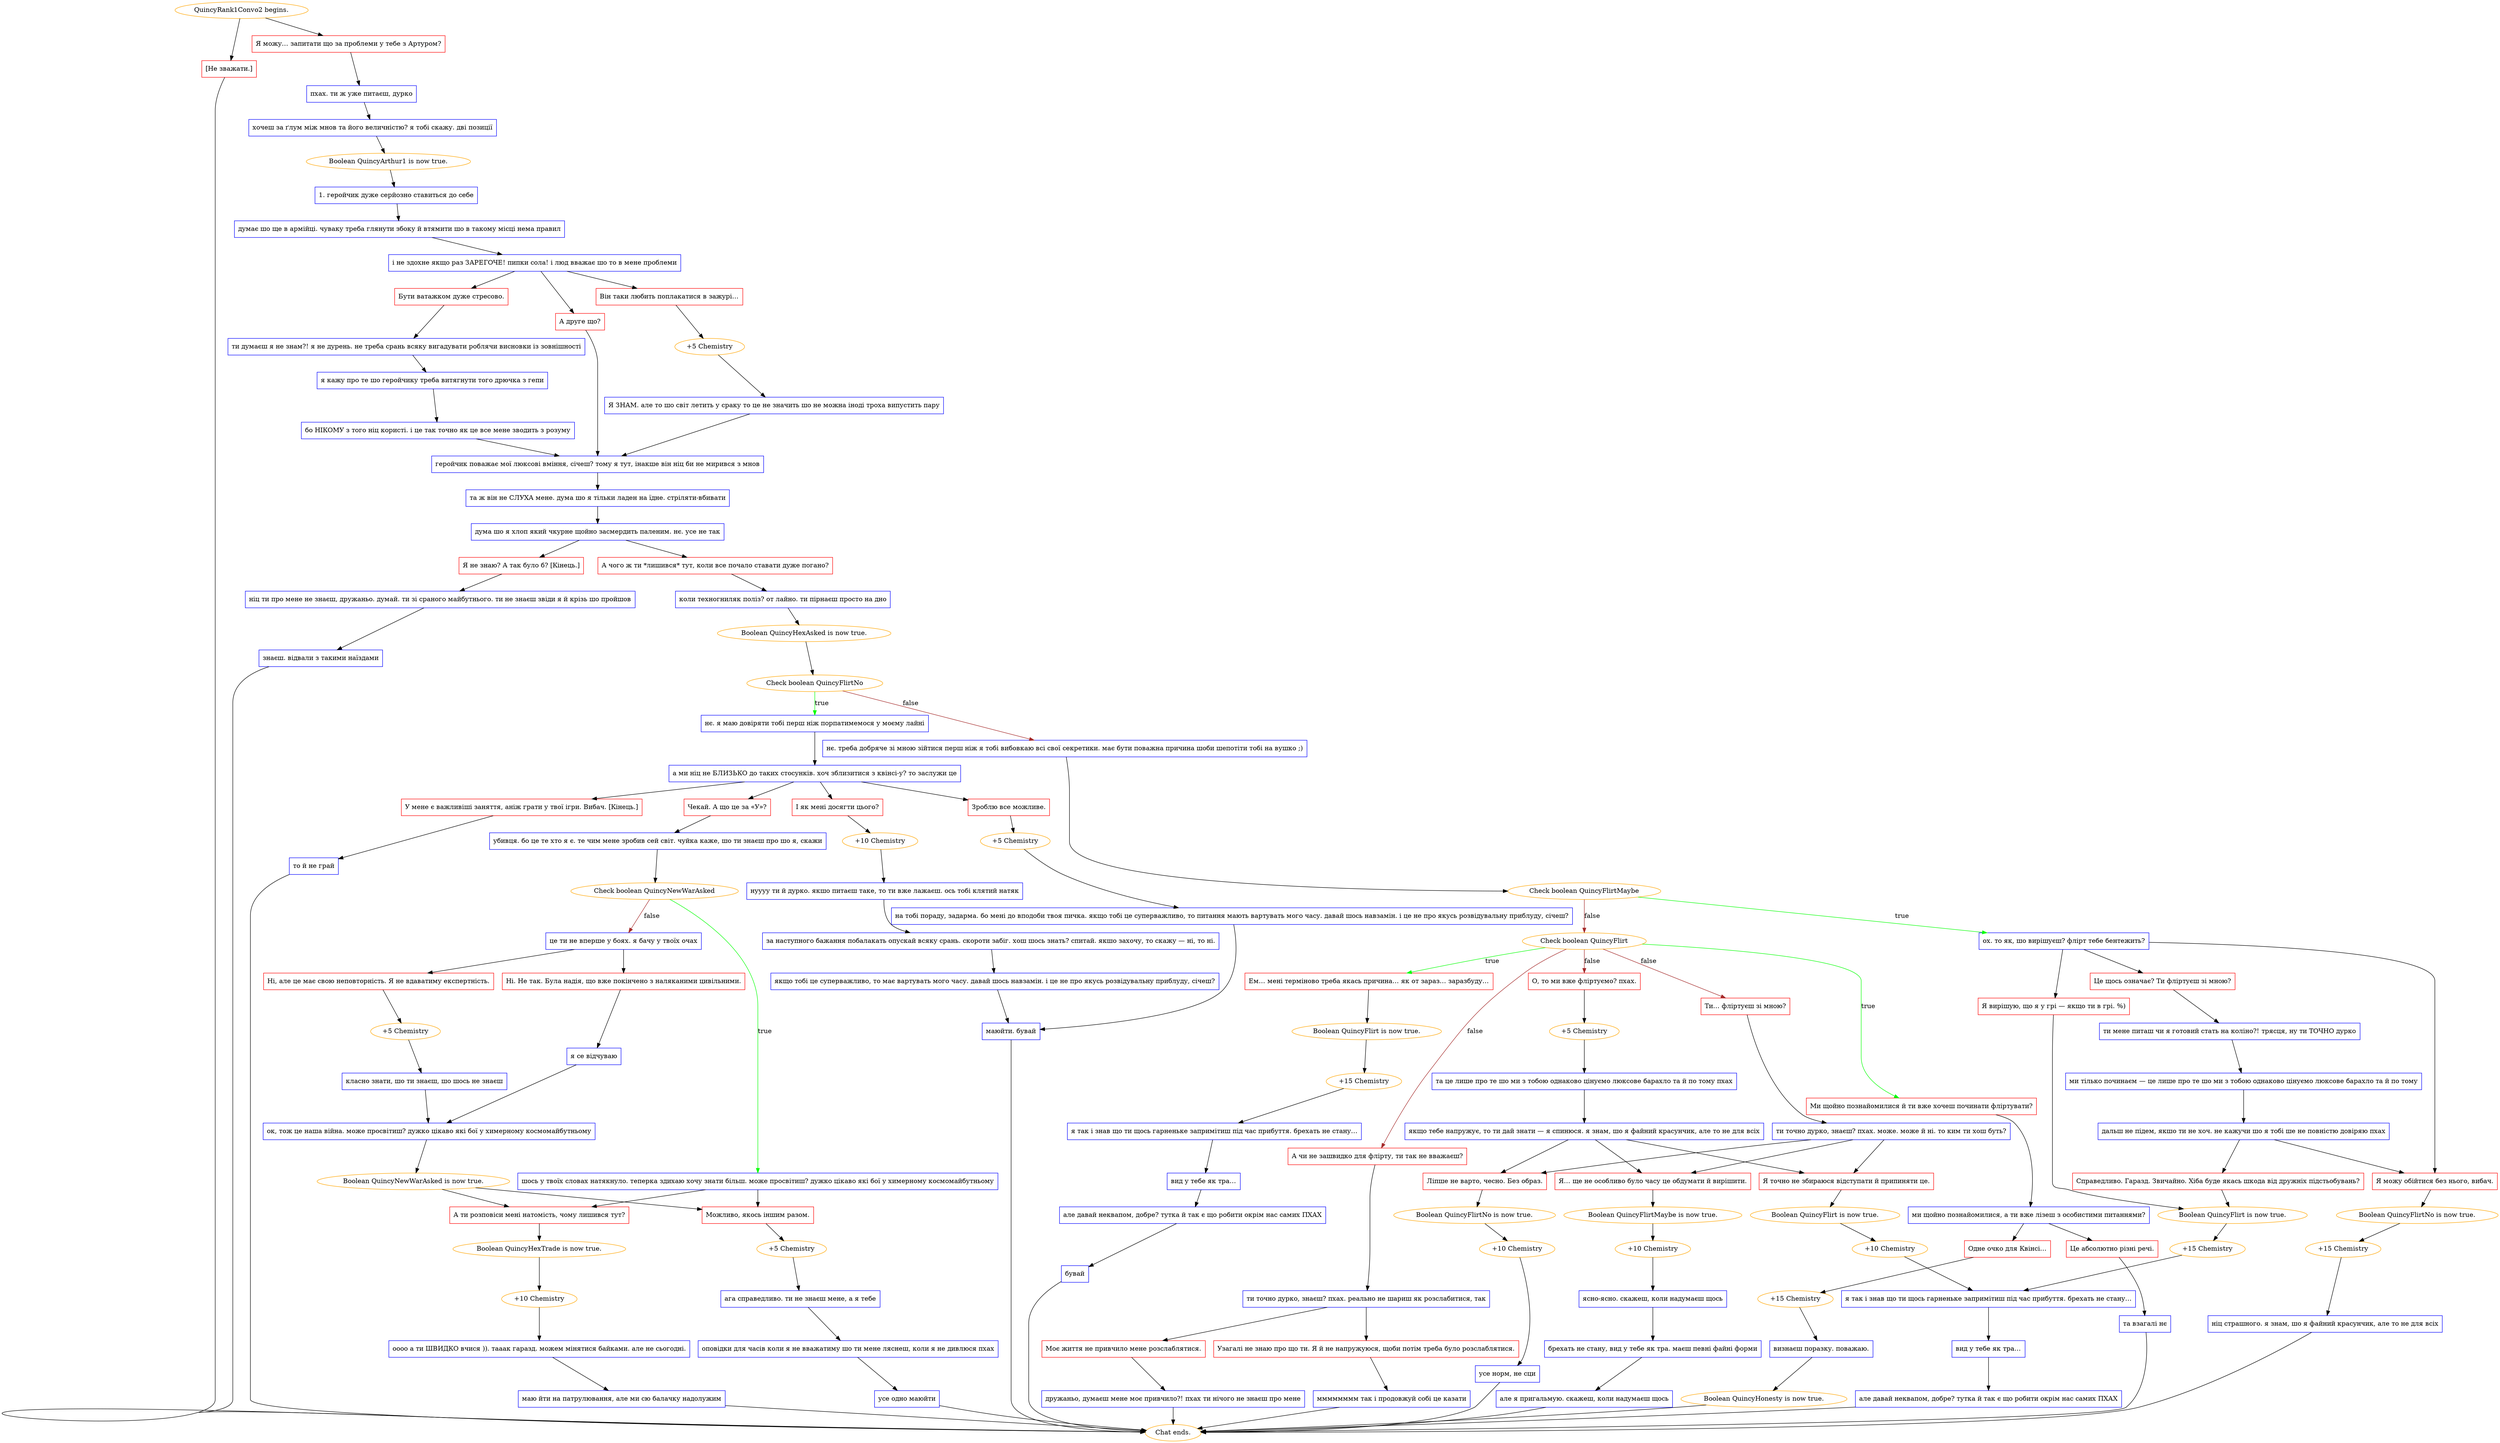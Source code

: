 digraph {
	"QuincyRank1Convo2 begins." [color=orange];
		"QuincyRank1Convo2 begins." -> j611782191;
		"QuincyRank1Convo2 begins." -> j2787749540;
	j611782191 [label="Я можу… запитати що за проблеми у тебе з Артуром?",shape=box,color=red];
		j611782191 -> j1213520120;
	j2787749540 [label="[Не зважати.]",shape=box,color=red];
		j2787749540 -> "Chat ends.";
	j1213520120 [label="пхах. ти ж уже питаєш, дурко",shape=box,color=blue];
		j1213520120 -> j2730001657;
	"Chat ends." [color=orange];
	j2730001657 [label="хочеш за ґлум між мнов та його величністю? я тобі скажу. дві позиції",shape=box,color=blue];
		j2730001657 -> j1573834097;
	j1573834097 [label="Boolean QuincyArthur1 is now true.",color=orange];
		j1573834097 -> j462876878;
	j462876878 [label="1. геройчик дуже серйозно ставиться до себе",shape=box,color=blue];
		j462876878 -> j1564027587;
	j1564027587 [label="думає шо ще в армійці. чуваку треба глянути збоку й втямити шо в такому місці нема правил",shape=box,color=blue];
		j1564027587 -> j3944996163;
	j3944996163 [label="і не здохне якщо раз ЗАРЕГОЧЕ! пипки сола! і люд вважає шо то в мене проблеми",shape=box,color=blue];
		j3944996163 -> j123811809;
		j3944996163 -> j545216006;
		j3944996163 -> j3273017966;
	j123811809 [label="Бути ватажком дуже стресово.",shape=box,color=red];
		j123811809 -> j3907115823;
	j545216006 [label="Він таки любить поплакатися в зажурі…",shape=box,color=red];
		j545216006 -> j3118647021;
	j3273017966 [label="А друге що?",shape=box,color=red];
		j3273017966 -> j184173532;
	j3907115823 [label="ти думаєш я не знам?! я не дурень. не треба срань всяку вигадувати роблячи висновки із зовнішності",shape=box,color=blue];
		j3907115823 -> j879577286;
	j3118647021 [label="+5 Chemistry",color=orange];
		j3118647021 -> j2317045233;
	j184173532 [label="геройчик поважає мої люксові вміння, січеш? тому я тут, інакше він ніц би не мирився з мнов",shape=box,color=blue];
		j184173532 -> j1803536815;
	j879577286 [label="я кажу про те шо геройчику треба витягнути того дрючка з гепи",shape=box,color=blue];
		j879577286 -> j3439640390;
	j2317045233 [label="Я ЗНАМ. але то шо світ летить у сраку то це не значить шо не можна іноді троха випустить пару",shape=box,color=blue];
		j2317045233 -> j184173532;
	j1803536815 [label="та ж він не СЛУХА мене. дума шо я тільки ладен на їдне. стріляти-вбивати",shape=box,color=blue];
		j1803536815 -> j365771266;
	j3439640390 [label="бо НІКОМУ з того ніц користі. і це так точно як це все мене зводить з розуму",shape=box,color=blue];
		j3439640390 -> j184173532;
	j365771266 [label="дума шо я хлоп який чкурне щойно засмердить паленим. нє. усе не так",shape=box,color=blue];
		j365771266 -> j16765993;
		j365771266 -> j3071680500;
	j16765993 [label="А чого ж ти *лишився* тут, коли все почало ставати дуже погано?",shape=box,color=red];
		j16765993 -> j2058353635;
	j3071680500 [label="Я не знаю? А так було б? [Кінець.]",shape=box,color=red];
		j3071680500 -> j923046747;
	j2058353635 [label="коли техногниляк поліз? от лайно. ти пірнаєш просто на дно",shape=box,color=blue];
		j2058353635 -> j1401596010;
	j923046747 [label="ніц ти про мене не знаєш, дружаньо. думай. ти зі сраного майбутнього. ти не знаєш звіди я й крізь шо пройшов",shape=box,color=blue];
		j923046747 -> j1475258638;
	j1401596010 [label="Boolean QuincyHexAsked is now true.",color=orange];
		j1401596010 -> j2047830210;
	j1475258638 [label="знаєш. відвали з такими наїздами",shape=box,color=blue];
		j1475258638 -> "Chat ends.";
	j2047830210 [label="Check boolean QuincyFlirtNo",color=orange];
		j2047830210 -> j1319416650 [label=true,color=green];
		j2047830210 -> j1992080386 [label=false,color=brown];
	j1319416650 [label="нє. я маю довіряти тобі перш ніж порпатимемося у моєму лайні",shape=box,color=blue];
		j1319416650 -> j1195493436;
	j1992080386 [label="нє. треба добряче зі мною зійтися перш ніж я тобі вибовкаю всі свої секретики. має бути поважна причина шоби шепотіти тобі на вушко ;)",shape=box,color=blue];
		j1992080386 -> j312864714;
	j1195493436 [label="а ми ніц не БЛИЗЬКО до таких стосунків. хоч зблизитися з квінсі-у? то заслужи це",shape=box,color=blue];
		j1195493436 -> j3241672940;
		j1195493436 -> j1704179373;
		j1195493436 -> j707957313;
		j1195493436 -> j3425809040;
	j312864714 [label="Check boolean QuincyFlirtMaybe",color=orange];
		j312864714 -> j2146993586 [label=true,color=green];
		j312864714 -> j1749849566 [label=false,color=brown];
	j3241672940 [label="Зроблю все можливе.",shape=box,color=red];
		j3241672940 -> j2249746228;
	j1704179373 [label="І як мені досягти цього?",shape=box,color=red];
		j1704179373 -> j1061089411;
	j707957313 [label="Чекай. А що це за «У»?",shape=box,color=red];
		j707957313 -> j2505940570;
	j3425809040 [label="У мене є важливіші заняття, аніж грати у твої ігри. Вибач. [Кінець.]",shape=box,color=red];
		j3425809040 -> j251397681;
	j2146993586 [label="ох. то як, шо вирішуєш? флірт тебе бентежить?",shape=box,color=blue];
		j2146993586 -> j2142688617;
		j2146993586 -> j1715003758;
		j2146993586 -> j3653992332;
	j1749849566 [label="Check boolean QuincyFlirt",color=orange];
		j1749849566 -> j1562197270 [label=true,color=green];
		j1749849566 -> j2178015203 [label=true,color=green];
		j1749849566 -> j4268835063 [label=false,color=brown];
		j1749849566 -> j2426966544 [label=false,color=brown];
		j1749849566 -> j4102028197 [label=false,color=brown];
	j2249746228 [label="+5 Chemistry",color=orange];
		j2249746228 -> j3043208098;
	j1061089411 [label="+10 Chemistry",color=orange];
		j1061089411 -> j4252747587;
	j2505940570 [label="убивця. бо це те хто я є. те чим мене зробив сей світ. чуйка каже, шо ти знаєш про шо я, скажи",shape=box,color=blue];
		j2505940570 -> j1301339131;
	j251397681 [label="то й не грай",shape=box,color=blue];
		j251397681 -> "Chat ends.";
	j2142688617 [label="Це щось означає? Ти фліртуєш зі мною?",shape=box,color=red];
		j2142688617 -> j3715999724;
	j1715003758 [label="Я вирішую, що я у грі — якщо ти в грі. %)",shape=box,color=red];
		j1715003758 -> j2232799323;
	j3653992332 [label="Я можу обійтися без нього, вибач.",shape=box,color=red];
		j3653992332 -> j2398210574;
	j1562197270 [label="Ем… мені терміново треба якась причина… як от зараз… заразбуду…",shape=box,color=red];
		j1562197270 -> j2689491791;
	j2178015203 [label="Ми щойно познайомилися й ти вже хочеш починати фліртувати?",shape=box,color=red];
		j2178015203 -> j660470936;
	j4268835063 [label="А чи не зашвидко для флірту, ти так не вважаєш?",shape=box,color=red];
		j4268835063 -> j1985327763;
	j2426966544 [label="Ти… фліртуєш зі мною?",shape=box,color=red];
		j2426966544 -> j157938998;
	j4102028197 [label="О, то ми вже фліртуємо? пхах.",shape=box,color=red];
		j4102028197 -> j1460409098;
	j3043208098 [label="на тобі пораду, задарма. бо мені до вподоби твоя пичка. якщо тобі це суперважливо, то питання мають вартувать мого часу. давай шось навзамін. і це не про якусь розвідувальну приблуду, січеш?",shape=box,color=blue];
		j3043208098 -> j4174536072;
	j4252747587 [label="нуууу ти й дурко. якшо питаєш таке, то ти вже лажаєш. ось тобі клятий натяк",shape=box,color=blue];
		j4252747587 -> j1669809374;
	j1301339131 [label="Check boolean QuincyNewWarAsked",color=orange];
		j1301339131 -> j2725965065 [label=true,color=green];
		j1301339131 -> j2301596832 [label=false,color=brown];
	j3715999724 [label="ти мене питаш чи я готовий стать на коліно?! трясця, ну ти ТОЧНО дурко",shape=box,color=blue];
		j3715999724 -> j2262131285;
	j2232799323 [label="Boolean QuincyFlirt is now true.",color=orange];
		j2232799323 -> j4110708998;
	j2398210574 [label="Boolean QuincyFlirtNo is now true.",color=orange];
		j2398210574 -> j2160458441;
	j2689491791 [label="Boolean QuincyFlirt is now true.",color=orange];
		j2689491791 -> j3260905686;
	j660470936 [label="ми щойно познайомилися, а ти вже лізеш з особистими питаннями?",shape=box,color=blue];
		j660470936 -> j1018755764;
		j660470936 -> j855398467;
	j1985327763 [label="ти точно дурко, знаєш? пхах. реально не шариш як розслабитися, так",shape=box,color=blue];
		j1985327763 -> j1078770540;
		j1985327763 -> j1850746471;
	j157938998 [label="ти точно дурко, знаєш? пхах. може. може й ні. то ким ти хош буть?",shape=box,color=blue];
		j157938998 -> j2544137788;
		j157938998 -> j2490813357;
		j157938998 -> j2019422339;
	j1460409098 [label="+5 Chemistry",color=orange];
		j1460409098 -> j4260278278;
	j4174536072 [label="маюйти. бувай",shape=box,color=blue];
		j4174536072 -> "Chat ends.";
	j1669809374 [label="за наступного бажання побалакать опускай всяку срань. скороти забіг. хош шось знать? спитай. якшо захочу, то скажу — ні, то ні.",shape=box,color=blue];
		j1669809374 -> j247364483;
	j2725965065 [label="шось у твоїх словах натякнуло. теперка здихаю хочу знати більш. може просвітиш? дужко цікаво які бої у химерному космомайбутньому",shape=box,color=blue];
		j2725965065 -> j3079838710;
		j2725965065 -> j1091012363;
	j2301596832 [label="це ти не вперше у боях. я бачу у твоїх очах",shape=box,color=blue];
		j2301596832 -> j1718099150;
		j2301596832 -> j846572526;
	j2262131285 [label="ми тілько починаєм — це лише про те шо ми з тобою однаково цінуємо люксове барахло та й по тому",shape=box,color=blue];
		j2262131285 -> j3302680677;
	j4110708998 [label="+15 Chemistry",color=orange];
		j4110708998 -> j1697379984;
	j2160458441 [label="+15 Chemistry",color=orange];
		j2160458441 -> j3763325702;
	j3260905686 [label="+15 Chemistry",color=orange];
		j3260905686 -> j2439029473;
	j1018755764 [label="Одне очко для Квінсі…",shape=box,color=red];
		j1018755764 -> j3762100823;
	j855398467 [label="Це абсолютно різні речі.",shape=box,color=red];
		j855398467 -> j713832175;
	j1078770540 [label="Моє життя не привчило мене розслаблятися.",shape=box,color=red];
		j1078770540 -> j2523565243;
	j1850746471 [label="Узагалі не знаю про що ти. Я й не напружуюся, щоби потім треба було розслаблятися.",shape=box,color=red];
		j1850746471 -> j1799787875;
	j2544137788 [label="Я точно не збираюся відступати й припиняти це.",shape=box,color=red];
		j2544137788 -> j1723840462;
	j2490813357 [label="Я… ще не особливо було часу це обдумати й вирішити.",shape=box,color=red];
		j2490813357 -> j2979808278;
	j2019422339 [label="Ліпше не варто, чесно. Без образ.",shape=box,color=red];
		j2019422339 -> j644056007;
	j4260278278 [label="та це лише про те шо ми з тобою однаково цінуємо люксове барахло та й по тому пхах",shape=box,color=blue];
		j4260278278 -> j1073159418;
	j247364483 [label="якщо тобі це суперважливо, то має вартувать мого часу. давай шось навзамін. і це не про якусь розвідувальну приблуду, січеш?",shape=box,color=blue];
		j247364483 -> j4174536072;
	j3079838710 [label="А ти розповіси мені натомість, чому лишився тут?",shape=box,color=red];
		j3079838710 -> j3294076061;
	j1091012363 [label="Можливо, якось іншим разом.",shape=box,color=red];
		j1091012363 -> j2206817230;
	j1718099150 [label="Ні. Не так. Була надія, що вже покінчено з наляканими цивільними.",shape=box,color=red];
		j1718099150 -> j1942504759;
	j846572526 [label="Ні, але це має свою неповторність. Я не вдаватиму експертність.",shape=box,color=red];
		j846572526 -> j2830414332;
	j3302680677 [label="дальш не підем, якшо ти не хоч. не кажучи шо я тобі ше не повністю довіряю пхах",shape=box,color=blue];
		j3302680677 -> j3438873969;
		j3302680677 -> j3653992332;
	j1697379984 [label="я так і знав що ти щось гарненьке запримітиш під час прибуття. брехать не стану…",shape=box,color=blue];
		j1697379984 -> j779449120;
	j3763325702 [label="ніц страшного. я знам, шо я файний красунчик, але то не для всіх",shape=box,color=blue];
		j3763325702 -> "Chat ends.";
	j2439029473 [label="я так і знав що ти щось гарненьке запримітиш під час прибуття. брехать не стану…",shape=box,color=blue];
		j2439029473 -> j1001591464;
	j3762100823 [label="+15 Chemistry",color=orange];
		j3762100823 -> j70411276;
	j713832175 [label="та взагалі нє",shape=box,color=blue];
		j713832175 -> "Chat ends.";
	j2523565243 [label="дружаньо, думаєш мене моє привчило?! пхах ти нічого не знаєш про мене",shape=box,color=blue];
		j2523565243 -> "Chat ends.";
	j1799787875 [label="мммммммм так і продовжуй собі це казати",shape=box,color=blue];
		j1799787875 -> "Chat ends.";
	j1723840462 [label="Boolean QuincyFlirt is now true.",color=orange];
		j1723840462 -> j4158503543;
	j2979808278 [label="Boolean QuincyFlirtMaybe is now true.",color=orange];
		j2979808278 -> j1717547919;
	j644056007 [label="Boolean QuincyFlirtNo is now true.",color=orange];
		j644056007 -> j2352783342;
	j1073159418 [label="якщо тебе напружує, то ти дай знати — я спинюся. я знам, шо я файний красунчик, але то не для всіх",shape=box,color=blue];
		j1073159418 -> j2544137788;
		j1073159418 -> j2490813357;
		j1073159418 -> j2019422339;
	j3294076061 [label="Boolean QuincyHexTrade is now true.",color=orange];
		j3294076061 -> j2222008049;
	j2206817230 [label="+5 Chemistry",color=orange];
		j2206817230 -> j2476739607;
	j1942504759 [label="я се відчуваю",shape=box,color=blue];
		j1942504759 -> j2554043955;
	j2830414332 [label="+5 Chemistry",color=orange];
		j2830414332 -> j1091908374;
	j3438873969 [label="Справедливо. Гаразд. Звичайно. Хіба буде якась шкода від дружніх підстьобувань?",shape=box,color=red];
		j3438873969 -> j2232799323;
	j779449120 [label="вид у тебе як тра…",shape=box,color=blue];
		j779449120 -> j1069733341;
	j1001591464 [label="вид у тебе як тра…",shape=box,color=blue];
		j1001591464 -> j1195138627;
	j70411276 [label="визнаєш поразку. поважаю.",shape=box,color=blue];
		j70411276 -> j4153838995;
	j4158503543 [label="+10 Chemistry",color=orange];
		j4158503543 -> j1697379984;
	j1717547919 [label="+10 Chemistry",color=orange];
		j1717547919 -> j3187629300;
	j2352783342 [label="+10 Chemistry",color=orange];
		j2352783342 -> j1482057277;
	j2222008049 [label="+10 Chemistry",color=orange];
		j2222008049 -> j4174605132;
	j2476739607 [label="ага справедливо. ти не знаєш мене, а я тебе",shape=box,color=blue];
		j2476739607 -> j1299812055;
	j2554043955 [label="ок, тож це наша війна. може просвітиш? дужко цікаво які бої у химерному космомайбутньому",shape=box,color=blue];
		j2554043955 -> j661393063;
	j1091908374 [label="класно знати, шо ти знаєш, шо шось не знаєш",shape=box,color=blue];
		j1091908374 -> j2554043955;
	j1069733341 [label="але давай неквапом, добре? тутка й так є що робити окрім нас самих ПХАХ",shape=box,color=blue];
		j1069733341 -> "Chat ends.";
	j1195138627 [label="але давай неквапом, добре? тутка й так є що робити окрім нас самих ПХАХ",shape=box,color=blue];
		j1195138627 -> j3226871644;
	j4153838995 [label="Boolean QuincyHonesty is now true.",color=orange];
		j4153838995 -> "Chat ends.";
	j3187629300 [label="ясно-ясно. скажеш, коли надумаєш щось",shape=box,color=blue];
		j3187629300 -> j1336160994;
	j1482057277 [label="усе норм, не сци",shape=box,color=blue];
		j1482057277 -> "Chat ends.";
	j4174605132 [label="оооо а ти ШВИДКО вчися )). тааак гаразд. можем мінятися байками. але не сьогодні.",shape=box,color=blue];
		j4174605132 -> j3446615124;
	j1299812055 [label="оповідки для часів коли я не вважатиму шо ти мене ляснеш, коли я не дивлюся пхах",shape=box,color=blue];
		j1299812055 -> j3177695590;
	j661393063 [label="Boolean QuincyNewWarAsked is now true.",color=orange];
		j661393063 -> j3079838710;
		j661393063 -> j1091012363;
	j3226871644 [label="бувай",shape=box,color=blue];
		j3226871644 -> "Chat ends.";
	j1336160994 [label="брехать не стану, вид у тебе як тра. маєш певні файні форми",shape=box,color=blue];
		j1336160994 -> j313951464;
	j3446615124 [label="маю йти на патрулювання, але ми сю балачку надолужим",shape=box,color=blue];
		j3446615124 -> "Chat ends.";
	j3177695590 [label="усе одно маюйти",shape=box,color=blue];
		j3177695590 -> "Chat ends.";
	j313951464 [label="але я пригальмую. скажеш, коли надумаєш щось",shape=box,color=blue];
		j313951464 -> "Chat ends.";
}